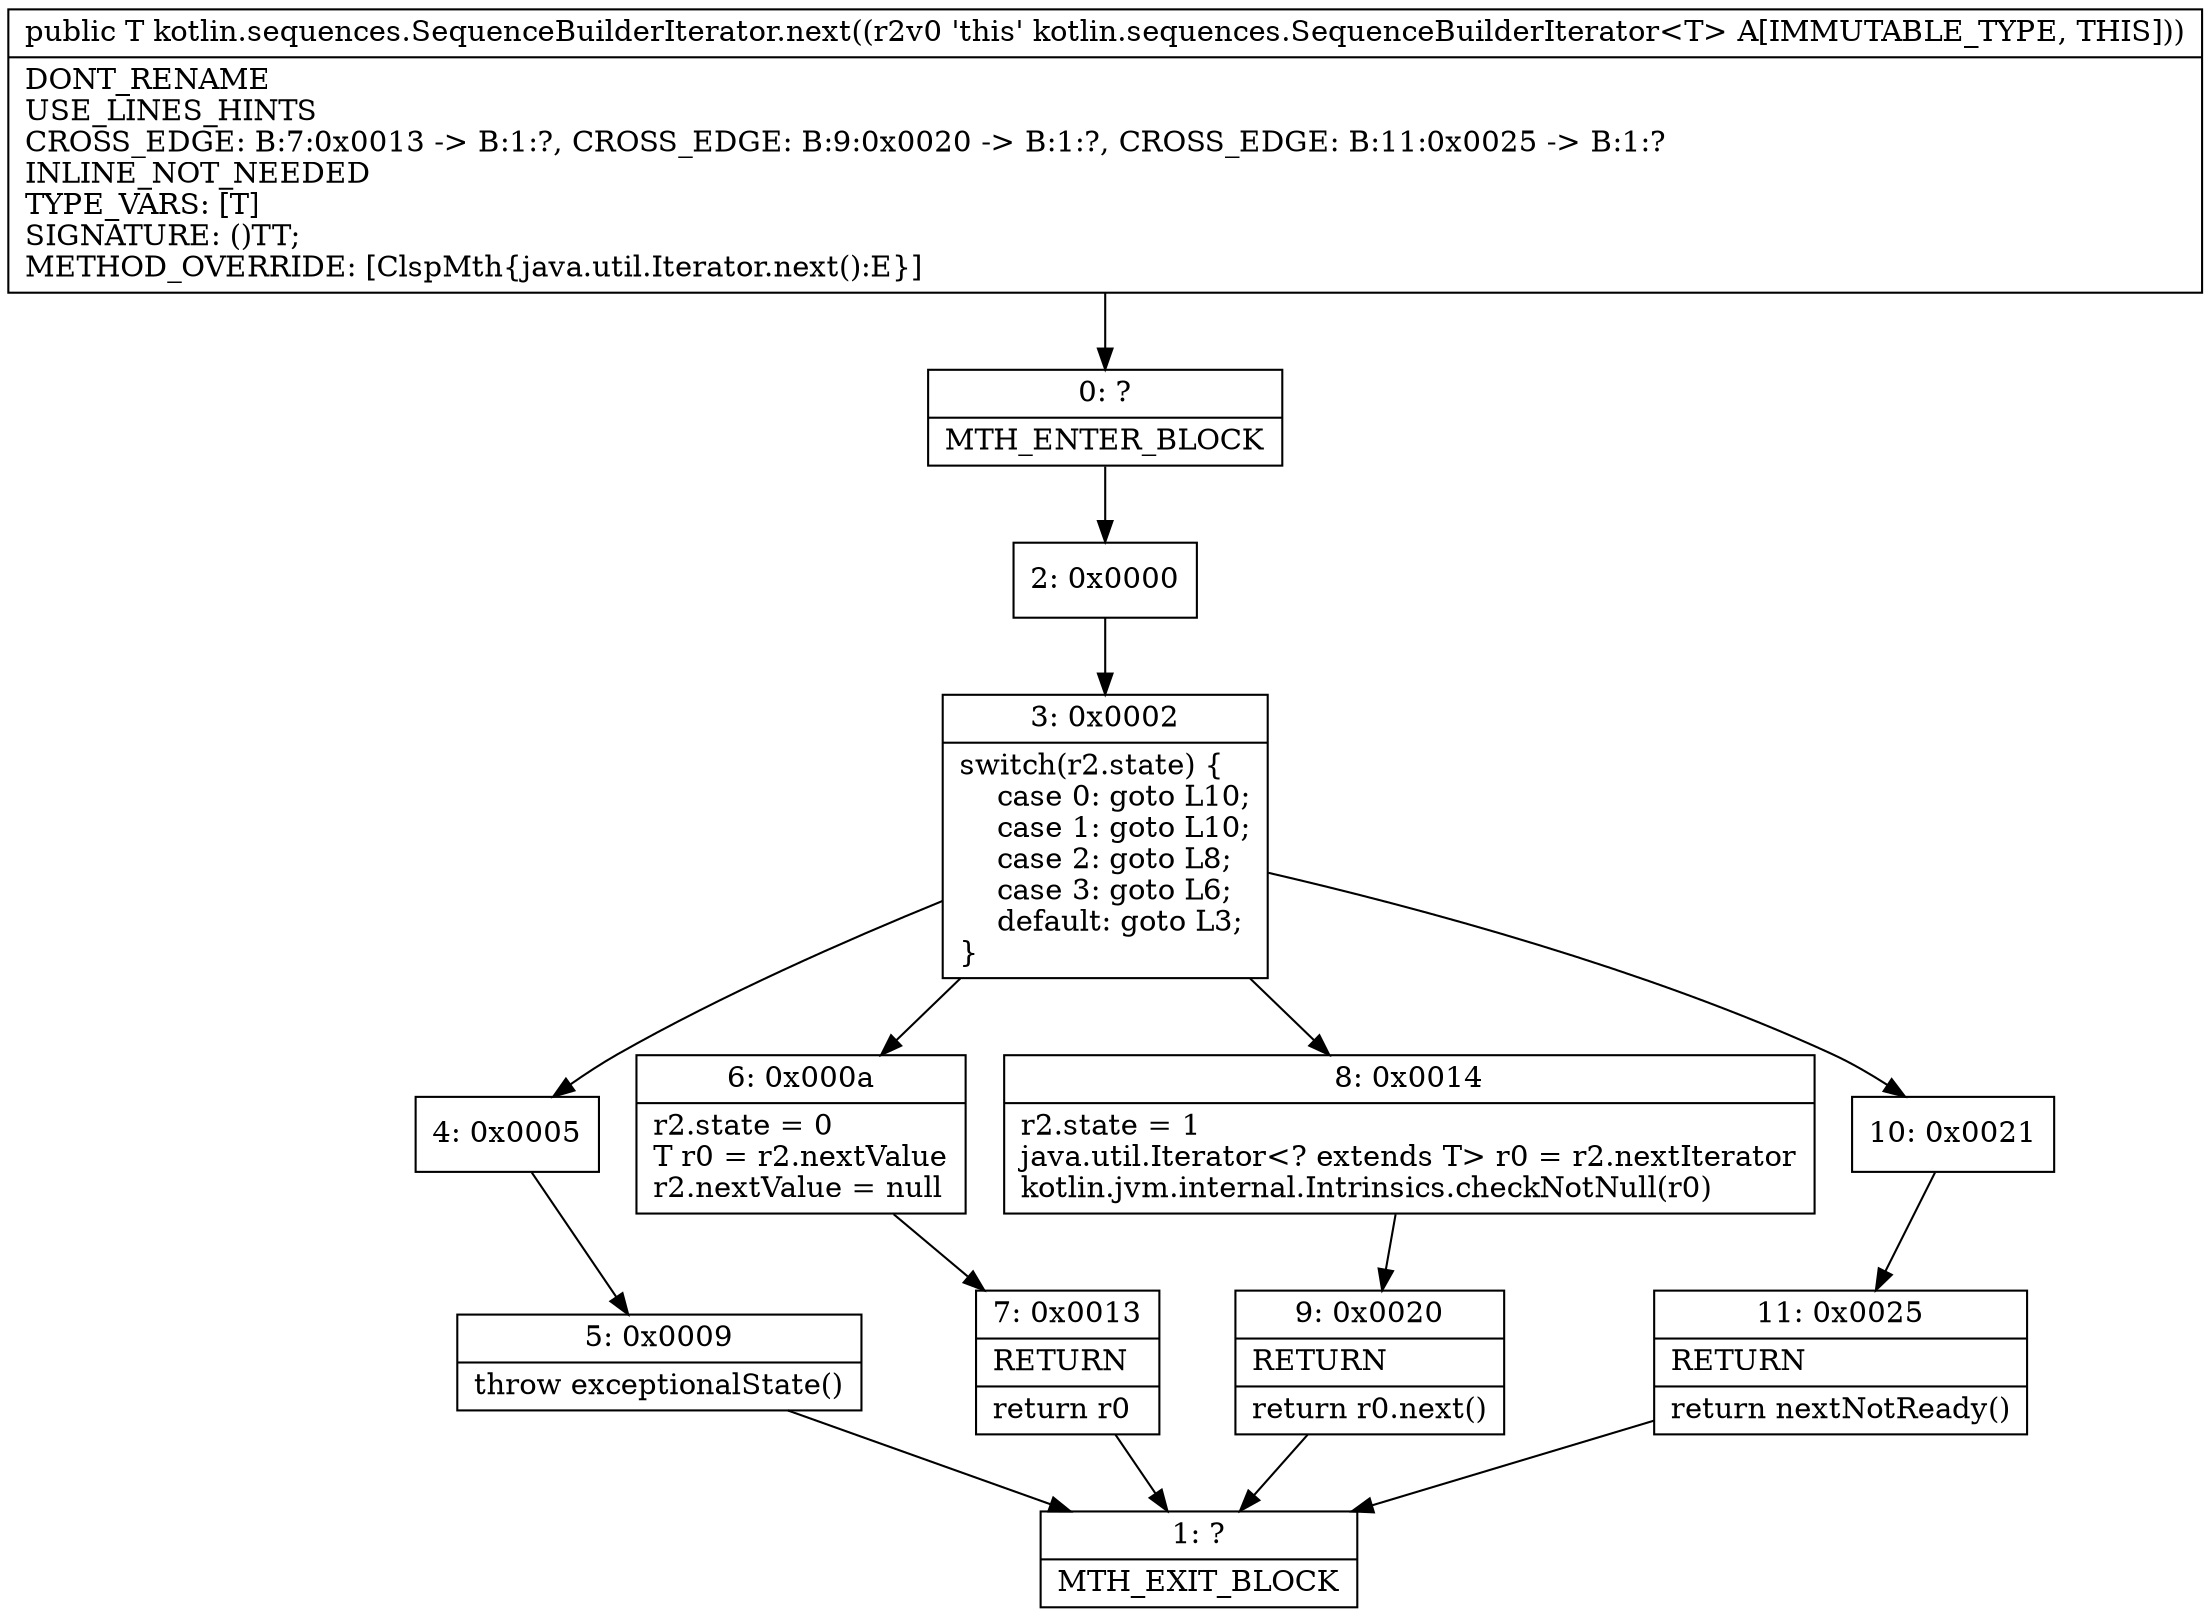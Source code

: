 digraph "CFG forkotlin.sequences.SequenceBuilderIterator.next()Ljava\/lang\/Object;" {
Node_0 [shape=record,label="{0\:\ ?|MTH_ENTER_BLOCK\l}"];
Node_2 [shape=record,label="{2\:\ 0x0000}"];
Node_3 [shape=record,label="{3\:\ 0x0002|switch(r2.state) \{\l    case 0: goto L10;\l    case 1: goto L10;\l    case 2: goto L8;\l    case 3: goto L6;\l    default: goto L3;\l\}\l}"];
Node_4 [shape=record,label="{4\:\ 0x0005}"];
Node_5 [shape=record,label="{5\:\ 0x0009|throw exceptionalState()\l}"];
Node_1 [shape=record,label="{1\:\ ?|MTH_EXIT_BLOCK\l}"];
Node_6 [shape=record,label="{6\:\ 0x000a|r2.state = 0\lT r0 = r2.nextValue\lr2.nextValue = null\l}"];
Node_7 [shape=record,label="{7\:\ 0x0013|RETURN\l|return r0\l}"];
Node_8 [shape=record,label="{8\:\ 0x0014|r2.state = 1\ljava.util.Iterator\<? extends T\> r0 = r2.nextIterator\lkotlin.jvm.internal.Intrinsics.checkNotNull(r0)\l}"];
Node_9 [shape=record,label="{9\:\ 0x0020|RETURN\l|return r0.next()\l}"];
Node_10 [shape=record,label="{10\:\ 0x0021}"];
Node_11 [shape=record,label="{11\:\ 0x0025|RETURN\l|return nextNotReady()\l}"];
MethodNode[shape=record,label="{public T kotlin.sequences.SequenceBuilderIterator.next((r2v0 'this' kotlin.sequences.SequenceBuilderIterator\<T\> A[IMMUTABLE_TYPE, THIS]))  | DONT_RENAME\lUSE_LINES_HINTS\lCROSS_EDGE: B:7:0x0013 \-\> B:1:?, CROSS_EDGE: B:9:0x0020 \-\> B:1:?, CROSS_EDGE: B:11:0x0025 \-\> B:1:?\lINLINE_NOT_NEEDED\lTYPE_VARS: [T]\lSIGNATURE: ()TT;\lMETHOD_OVERRIDE: [ClspMth\{java.util.Iterator.next():E\}]\l}"];
MethodNode -> Node_0;Node_0 -> Node_2;
Node_2 -> Node_3;
Node_3 -> Node_4;
Node_3 -> Node_6;
Node_3 -> Node_8;
Node_3 -> Node_10;
Node_4 -> Node_5;
Node_5 -> Node_1;
Node_6 -> Node_7;
Node_7 -> Node_1;
Node_8 -> Node_9;
Node_9 -> Node_1;
Node_10 -> Node_11;
Node_11 -> Node_1;
}

